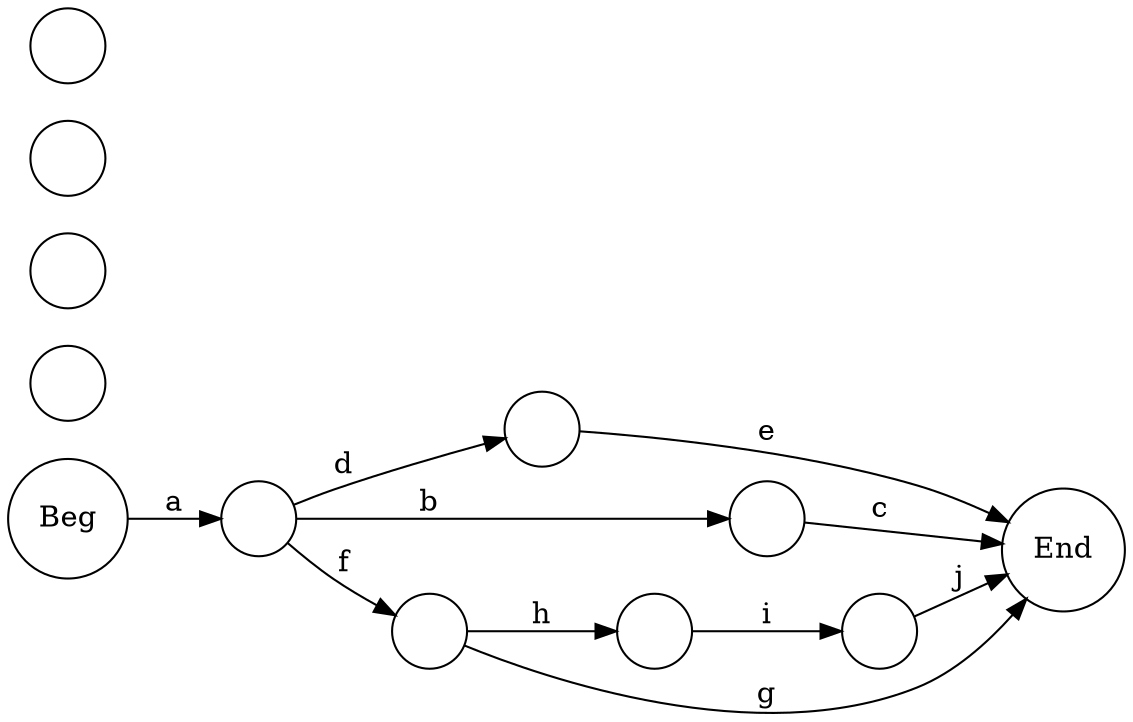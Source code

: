 digraph tokex {
	labelloc="t";
	label="";
	graph [dpi=200];
	rankdir=LR;
	fontname="Helvetica";
	edge [arrowhead=normal,arrowtail=dot];
	node [shape=circle];
	# Auto-generated by Tokex.

	0 [label=""];
	1 [label=""];
	2 [label=""];
	3 [label=""];
	Beg [label="Beg"];
	5 [label=""];
	6 [label=""];
	7 [label=""];
	8 [label=""];
	9 [label=""];
	10 [label=""];
	End [label="End"];
	Beg -> 3 [label="a"];
	3 -> 2 [label="b"];
	3 -> 0 [label="d"];
	3 -> 5 [label="f"];
	2 -> End [label="c"];
	0 -> End [label="e"];
	5 -> End [label="g"];
	5 -> 8 [label="h"];
	8 -> 7 [label="i"];
	7 -> End [label="j"];
}
